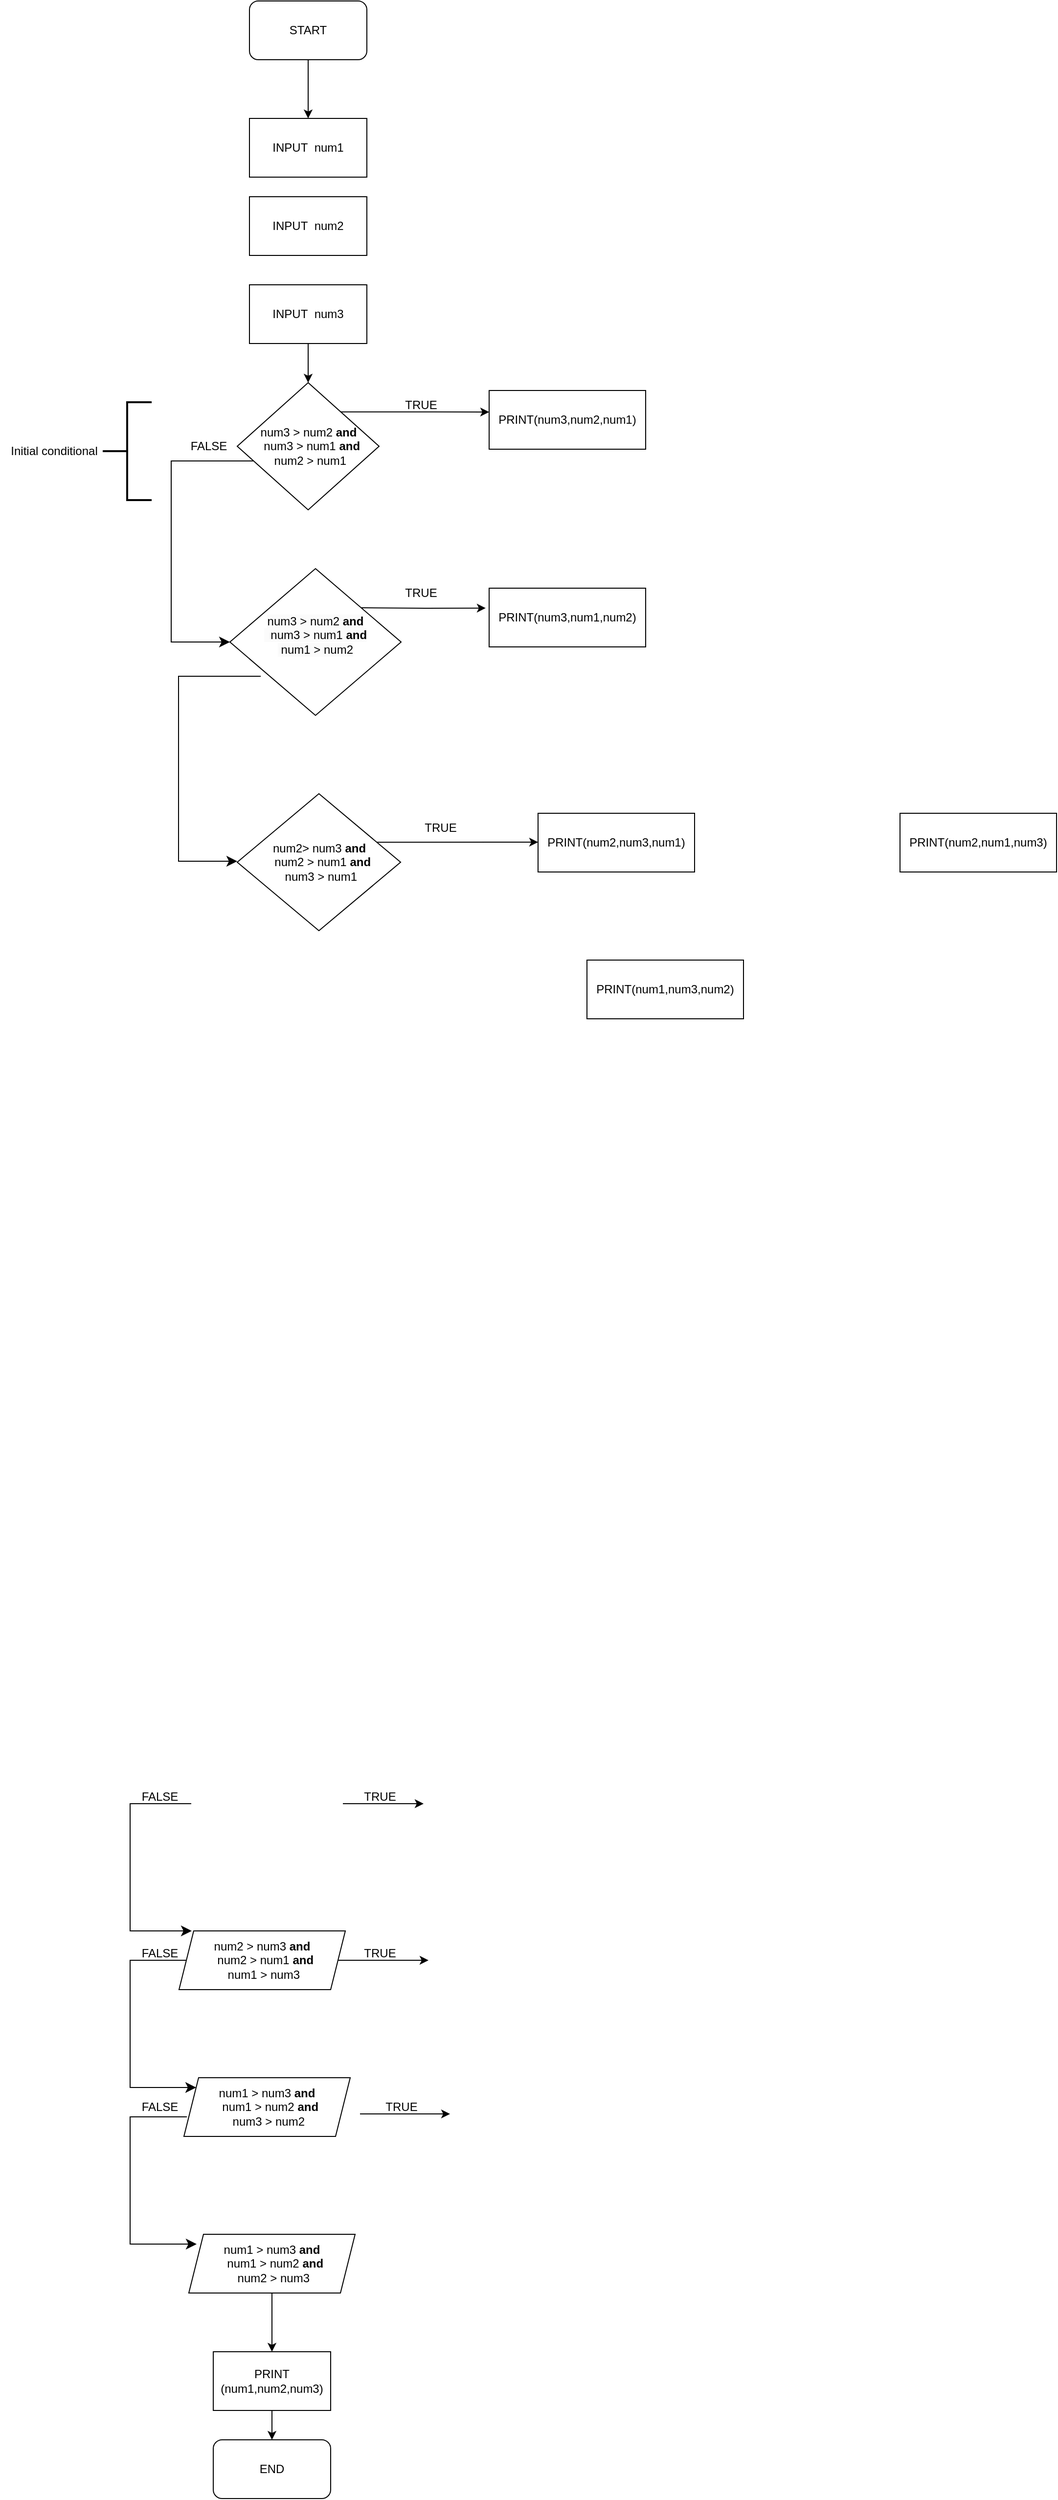<mxfile version="21.5.0" type="github">
  <diagram name="Page-1" id="zA7887raAfqFaPBD0OPG">
    <mxGraphModel dx="1328" dy="495" grid="1" gridSize="10" guides="1" tooltips="1" connect="1" arrows="1" fold="1" page="1" pageScale="1" pageWidth="2339" pageHeight="3300" math="0" shadow="0">
      <root>
        <mxCell id="0" />
        <mxCell id="1" parent="0" />
        <mxCell id="OVtonEhGff64VZEiWhN6-2" style="edgeStyle=orthogonalEdgeStyle;rounded=0;orthogonalLoop=1;jettySize=auto;html=1;" edge="1" parent="1" source="OVtonEhGff64VZEiWhN6-1">
          <mxGeometry relative="1" as="geometry">
            <mxPoint x="925" y="400" as="targetPoint" />
          </mxGeometry>
        </mxCell>
        <mxCell id="OVtonEhGff64VZEiWhN6-1" value="START" style="rounded=1;whiteSpace=wrap;html=1;" vertex="1" parent="1">
          <mxGeometry x="865" y="280" width="120" height="60" as="geometry" />
        </mxCell>
        <mxCell id="OVtonEhGff64VZEiWhN6-3" value="INPUT&amp;nbsp; num1" style="rounded=0;whiteSpace=wrap;html=1;" vertex="1" parent="1">
          <mxGeometry x="865" y="400" width="120" height="60" as="geometry" />
        </mxCell>
        <mxCell id="OVtonEhGff64VZEiWhN6-4" value="INPUT&amp;nbsp; num2" style="rounded=0;whiteSpace=wrap;html=1;" vertex="1" parent="1">
          <mxGeometry x="865" y="480" width="120" height="60" as="geometry" />
        </mxCell>
        <mxCell id="OVtonEhGff64VZEiWhN6-8" value="" style="edgeStyle=orthogonalEdgeStyle;rounded=0;orthogonalLoop=1;jettySize=auto;html=1;" edge="1" parent="1" source="OVtonEhGff64VZEiWhN6-5">
          <mxGeometry relative="1" as="geometry">
            <mxPoint x="925" y="670" as="targetPoint" />
          </mxGeometry>
        </mxCell>
        <mxCell id="OVtonEhGff64VZEiWhN6-5" value="INPUT&amp;nbsp; num3" style="rounded=0;whiteSpace=wrap;html=1;" vertex="1" parent="1">
          <mxGeometry x="865" y="570" width="120" height="60" as="geometry" />
        </mxCell>
        <mxCell id="OVtonEhGff64VZEiWhN6-17" style="edgeStyle=orthogonalEdgeStyle;rounded=0;orthogonalLoop=1;jettySize=auto;html=1;exitX=0.712;exitY=0.23;exitDx=0;exitDy=0;exitPerimeter=0;" edge="1" parent="1" source="OVtonEhGff64VZEiWhN6-79">
          <mxGeometry relative="1" as="geometry">
            <mxPoint x="1110" y="700" as="targetPoint" />
            <mxPoint x="1002.5" y="700" as="sourcePoint" />
          </mxGeometry>
        </mxCell>
        <mxCell id="OVtonEhGff64VZEiWhN6-14" value="" style="edgeStyle=elbowEdgeStyle;elbow=horizontal;endArrow=classic;html=1;curved=0;rounded=0;endSize=8;startSize=8;" edge="1" parent="1" source="OVtonEhGff64VZEiWhN6-79" target="OVtonEhGff64VZEiWhN6-80">
          <mxGeometry width="50" height="50" relative="1" as="geometry">
            <mxPoint x="847.5" y="700" as="sourcePoint" />
            <mxPoint x="835" y="800" as="targetPoint" />
            <Array as="points">
              <mxPoint x="785" y="750" />
              <mxPoint x="795" y="780" />
            </Array>
          </mxGeometry>
        </mxCell>
        <mxCell id="OVtonEhGff64VZEiWhN6-16" value="FALSE" style="text;html=1;align=center;verticalAlign=middle;resizable=0;points=[];autosize=1;strokeColor=none;fillColor=none;" vertex="1" parent="1">
          <mxGeometry x="792.5" y="720" width="60" height="30" as="geometry" />
        </mxCell>
        <mxCell id="OVtonEhGff64VZEiWhN6-18" value="TRUE" style="text;html=1;align=center;verticalAlign=middle;resizable=0;points=[];autosize=1;strokeColor=none;fillColor=none;" vertex="1" parent="1">
          <mxGeometry x="1010" y="678" width="60" height="30" as="geometry" />
        </mxCell>
        <mxCell id="OVtonEhGff64VZEiWhN6-19" value="PRINT(num3,num2,num1)" style="rounded=0;whiteSpace=wrap;html=1;" vertex="1" parent="1">
          <mxGeometry x="1110" y="678" width="160" height="60" as="geometry" />
        </mxCell>
        <mxCell id="OVtonEhGff64VZEiWhN6-20" style="edgeStyle=orthogonalEdgeStyle;rounded=0;orthogonalLoop=1;jettySize=auto;html=1;entryX=-0.022;entryY=0.339;entryDx=0;entryDy=0;entryPerimeter=0;" edge="1" parent="1" target="OVtonEhGff64VZEiWhN6-25">
          <mxGeometry relative="1" as="geometry">
            <mxPoint x="1061.25" y="900" as="targetPoint" />
            <mxPoint x="978.75" y="900" as="sourcePoint" />
          </mxGeometry>
        </mxCell>
        <mxCell id="OVtonEhGff64VZEiWhN6-24" value="TRUE" style="text;html=1;align=center;verticalAlign=middle;resizable=0;points=[];autosize=1;strokeColor=none;fillColor=none;" vertex="1" parent="1">
          <mxGeometry x="1010" y="870" width="60" height="30" as="geometry" />
        </mxCell>
        <mxCell id="OVtonEhGff64VZEiWhN6-25" value="PRINT(num3,num1,num2)" style="rounded=0;whiteSpace=wrap;html=1;" vertex="1" parent="1">
          <mxGeometry x="1110" y="880" width="160" height="60" as="geometry" />
        </mxCell>
        <mxCell id="OVtonEhGff64VZEiWhN6-26" style="edgeStyle=orthogonalEdgeStyle;rounded=0;orthogonalLoop=1;jettySize=auto;html=1;" edge="1" parent="1">
          <mxGeometry relative="1" as="geometry">
            <mxPoint x="1043" y="2122" as="targetPoint" />
            <mxPoint x="960.5" y="2122" as="sourcePoint" />
          </mxGeometry>
        </mxCell>
        <mxCell id="OVtonEhGff64VZEiWhN6-28" value="" style="edgeStyle=elbowEdgeStyle;elbow=horizontal;endArrow=classic;html=1;curved=0;rounded=0;endSize=8;startSize=8;exitX=0;exitY=0.5;exitDx=0;exitDy=0;" edge="1" parent="1">
          <mxGeometry width="50" height="50" relative="1" as="geometry">
            <mxPoint x="805.5" y="2122" as="sourcePoint" />
            <mxPoint x="806" y="2252" as="targetPoint" />
            <Array as="points">
              <mxPoint x="743" y="2172" />
              <mxPoint x="753" y="2202" />
            </Array>
          </mxGeometry>
        </mxCell>
        <mxCell id="OVtonEhGff64VZEiWhN6-29" value="FALSE" style="text;html=1;align=center;verticalAlign=middle;resizable=0;points=[];autosize=1;strokeColor=none;fillColor=none;" vertex="1" parent="1">
          <mxGeometry x="743" y="2100" width="60" height="30" as="geometry" />
        </mxCell>
        <mxCell id="OVtonEhGff64VZEiWhN6-30" value="TRUE" style="text;html=1;align=center;verticalAlign=middle;resizable=0;points=[];autosize=1;strokeColor=none;fillColor=none;" vertex="1" parent="1">
          <mxGeometry x="968" y="2100" width="60" height="30" as="geometry" />
        </mxCell>
        <mxCell id="OVtonEhGff64VZEiWhN6-31" value="PRINT(num2,num3,num1)" style="rounded=0;whiteSpace=wrap;html=1;" vertex="1" parent="1">
          <mxGeometry x="1160" y="1110" width="160" height="60" as="geometry" />
        </mxCell>
        <mxCell id="OVtonEhGff64VZEiWhN6-62" style="edgeStyle=orthogonalEdgeStyle;rounded=0;orthogonalLoop=1;jettySize=auto;html=1;entryX=0;entryY=0.5;entryDx=0;entryDy=0;" edge="1" parent="1" source="OVtonEhGff64VZEiWhN6-39">
          <mxGeometry relative="1" as="geometry">
            <mxPoint x="1048" y="2282" as="targetPoint" />
          </mxGeometry>
        </mxCell>
        <mxCell id="OVtonEhGff64VZEiWhN6-39" value="num2 &amp;gt; num3&amp;nbsp;&lt;b&gt;and&lt;br&gt;&amp;nbsp;&amp;nbsp;&lt;/b&gt;num2 &amp;gt; num1&amp;nbsp;&lt;b&gt;and&lt;br&gt;&lt;/b&gt;&amp;nbsp;num1 &amp;gt; num3" style="shape=parallelogram;perimeter=parallelogramPerimeter;whiteSpace=wrap;html=1;fixedSize=1;size=15;" vertex="1" parent="1">
          <mxGeometry x="793" y="2252" width="170" height="60" as="geometry" />
        </mxCell>
        <mxCell id="OVtonEhGff64VZEiWhN6-40" value="" style="edgeStyle=elbowEdgeStyle;elbow=horizontal;endArrow=classic;html=1;curved=0;rounded=0;endSize=8;startSize=8;exitX=0;exitY=0.5;exitDx=0;exitDy=0;" edge="1" parent="1" source="OVtonEhGff64VZEiWhN6-39" target="OVtonEhGff64VZEiWhN6-65">
          <mxGeometry width="50" height="50" relative="1" as="geometry">
            <mxPoint x="778" y="2252" as="sourcePoint" />
            <mxPoint x="773" y="2402" as="targetPoint" />
            <Array as="points">
              <mxPoint x="743" y="2412" />
              <mxPoint x="743" y="2302" />
              <mxPoint x="753" y="2332" />
            </Array>
          </mxGeometry>
        </mxCell>
        <mxCell id="OVtonEhGff64VZEiWhN6-41" value="FALSE" style="text;html=1;align=center;verticalAlign=middle;resizable=0;points=[];autosize=1;strokeColor=none;fillColor=none;" vertex="1" parent="1">
          <mxGeometry x="743" y="2260" width="60" height="30" as="geometry" />
        </mxCell>
        <mxCell id="OVtonEhGff64VZEiWhN6-42" value="TRUE" style="text;html=1;align=center;verticalAlign=middle;resizable=0;points=[];autosize=1;strokeColor=none;fillColor=none;" vertex="1" parent="1">
          <mxGeometry x="968" y="2260" width="60" height="30" as="geometry" />
        </mxCell>
        <mxCell id="OVtonEhGff64VZEiWhN6-43" value="PRINT(num2,num1,num3)" style="rounded=0;whiteSpace=wrap;html=1;" vertex="1" parent="1">
          <mxGeometry x="1530" y="1110" width="160" height="60" as="geometry" />
        </mxCell>
        <mxCell id="OVtonEhGff64VZEiWhN6-51" value="" style="strokeWidth=2;html=1;shape=mxgraph.flowchart.annotation_2;align=left;labelPosition=right;pointerEvents=1;" vertex="1" parent="1">
          <mxGeometry x="715" y="690" width="50" height="100" as="geometry" />
        </mxCell>
        <mxCell id="OVtonEhGff64VZEiWhN6-53" value="Initial conditional" style="text;html=1;align=center;verticalAlign=middle;resizable=0;points=[];autosize=1;strokeColor=none;fillColor=none;" vertex="1" parent="1">
          <mxGeometry x="610" y="725" width="110" height="30" as="geometry" />
        </mxCell>
        <mxCell id="OVtonEhGff64VZEiWhN6-65" value="num1 &amp;gt; num3&amp;nbsp;&lt;b&gt;and&lt;br&gt;&amp;nbsp;&amp;nbsp;&lt;/b&gt;num1 &amp;gt; num2&amp;nbsp;&lt;b&gt;and&lt;br&gt;&lt;/b&gt;&amp;nbsp;num3 &amp;gt; num2" style="shape=parallelogram;perimeter=parallelogramPerimeter;whiteSpace=wrap;html=1;fixedSize=1;size=15;" vertex="1" parent="1">
          <mxGeometry x="798" y="2402" width="170" height="60" as="geometry" />
        </mxCell>
        <mxCell id="OVtonEhGff64VZEiWhN6-67" value="" style="edgeStyle=elbowEdgeStyle;elbow=horizontal;endArrow=classic;html=1;curved=0;rounded=0;endSize=8;startSize=8;exitX=0;exitY=0.5;exitDx=0;exitDy=0;" edge="1" parent="1">
          <mxGeometry width="50" height="50" relative="1" as="geometry">
            <mxPoint x="801" y="2442" as="sourcePoint" />
            <mxPoint x="811" y="2572" as="targetPoint" />
            <Array as="points">
              <mxPoint x="743" y="2572" />
              <mxPoint x="743" y="2462" />
              <mxPoint x="753" y="2492" />
            </Array>
          </mxGeometry>
        </mxCell>
        <mxCell id="OVtonEhGff64VZEiWhN6-68" style="edgeStyle=orthogonalEdgeStyle;rounded=0;orthogonalLoop=1;jettySize=auto;html=1;entryX=0;entryY=0.5;entryDx=0;entryDy=0;" edge="1" parent="1">
          <mxGeometry relative="1" as="geometry">
            <mxPoint x="1070" y="2439" as="targetPoint" />
            <mxPoint x="978" y="2439" as="sourcePoint" />
          </mxGeometry>
        </mxCell>
        <mxCell id="OVtonEhGff64VZEiWhN6-69" value="TRUE" style="text;html=1;align=center;verticalAlign=middle;resizable=0;points=[];autosize=1;strokeColor=none;fillColor=none;" vertex="1" parent="1">
          <mxGeometry x="990" y="2417" width="60" height="30" as="geometry" />
        </mxCell>
        <mxCell id="OVtonEhGff64VZEiWhN6-71" value="FALSE" style="text;html=1;align=center;verticalAlign=middle;resizable=0;points=[];autosize=1;strokeColor=none;fillColor=none;" vertex="1" parent="1">
          <mxGeometry x="743" y="2417" width="60" height="30" as="geometry" />
        </mxCell>
        <mxCell id="OVtonEhGff64VZEiWhN6-74" style="edgeStyle=orthogonalEdgeStyle;rounded=0;orthogonalLoop=1;jettySize=auto;html=1;" edge="1" parent="1" source="OVtonEhGff64VZEiWhN6-73">
          <mxGeometry relative="1" as="geometry">
            <mxPoint x="888" y="2682" as="targetPoint" />
          </mxGeometry>
        </mxCell>
        <mxCell id="OVtonEhGff64VZEiWhN6-73" value="num1 &amp;gt; num3&amp;nbsp;&lt;b&gt;and&lt;br&gt;&amp;nbsp;&amp;nbsp;&lt;/b&gt;num1 &amp;gt; num2&amp;nbsp;&lt;b&gt;and&lt;br&gt;&lt;/b&gt;&amp;nbsp;num2 &amp;gt; num3" style="shape=parallelogram;perimeter=parallelogramPerimeter;whiteSpace=wrap;html=1;fixedSize=1;size=15;" vertex="1" parent="1">
          <mxGeometry x="803" y="2562" width="170" height="60" as="geometry" />
        </mxCell>
        <mxCell id="OVtonEhGff64VZEiWhN6-76" style="edgeStyle=orthogonalEdgeStyle;rounded=0;orthogonalLoop=1;jettySize=auto;html=1;" edge="1" parent="1" source="OVtonEhGff64VZEiWhN6-75" target="OVtonEhGff64VZEiWhN6-77">
          <mxGeometry relative="1" as="geometry">
            <mxPoint x="888" y="2802" as="targetPoint" />
          </mxGeometry>
        </mxCell>
        <mxCell id="OVtonEhGff64VZEiWhN6-75" value="PRINT (num1,num2,num3)" style="rounded=0;whiteSpace=wrap;html=1;" vertex="1" parent="1">
          <mxGeometry x="828" y="2682" width="120" height="60" as="geometry" />
        </mxCell>
        <mxCell id="OVtonEhGff64VZEiWhN6-77" value="END" style="rounded=1;whiteSpace=wrap;html=1;" vertex="1" parent="1">
          <mxGeometry x="828" y="2772" width="120" height="60" as="geometry" />
        </mxCell>
        <mxCell id="OVtonEhGff64VZEiWhN6-79" value="num3 &amp;gt; num2&amp;nbsp;&lt;b style=&quot;border-color: var(--border-color);&quot;&gt;and&lt;br style=&quot;border-color: var(--border-color);&quot;&gt;&amp;nbsp;&amp;nbsp;&lt;/b&gt;num3 &amp;gt; num1&amp;nbsp;&lt;b style=&quot;border-color: var(--border-color);&quot;&gt;and&lt;br style=&quot;border-color: var(--border-color);&quot;&gt;&lt;/b&gt;&amp;nbsp;num2 &amp;gt; num1" style="rhombus;whiteSpace=wrap;html=1;" vertex="1" parent="1">
          <mxGeometry x="852.5" y="670" width="145" height="130" as="geometry" />
        </mxCell>
        <mxCell id="OVtonEhGff64VZEiWhN6-80" value="&#xa;&lt;span style=&quot;color: rgb(0, 0, 0); font-family: Helvetica; font-size: 12px; font-style: normal; font-variant-ligatures: normal; font-variant-caps: normal; font-weight: 400; letter-spacing: normal; orphans: 2; text-align: center; text-indent: 0px; text-transform: none; widows: 2; word-spacing: 0px; -webkit-text-stroke-width: 0px; background-color: rgb(251, 251, 251); text-decoration-thickness: initial; text-decoration-style: initial; text-decoration-color: initial; float: none; display: inline !important;&quot;&gt;num3 &amp;gt; num2&amp;nbsp;&lt;/span&gt;&lt;b style=&quot;border-color: var(--border-color); color: rgb(0, 0, 0); font-family: Helvetica; font-size: 12px; font-style: normal; font-variant-ligatures: normal; font-variant-caps: normal; letter-spacing: normal; orphans: 2; text-align: center; text-indent: 0px; text-transform: none; widows: 2; word-spacing: 0px; -webkit-text-stroke-width: 0px; background-color: rgb(251, 251, 251); text-decoration-thickness: initial; text-decoration-style: initial; text-decoration-color: initial;&quot;&gt;and&lt;br style=&quot;border-color: var(--border-color);&quot;&gt;&amp;nbsp;&amp;nbsp;&lt;/b&gt;&lt;span style=&quot;color: rgb(0, 0, 0); font-family: Helvetica; font-size: 12px; font-style: normal; font-variant-ligatures: normal; font-variant-caps: normal; font-weight: 400; letter-spacing: normal; orphans: 2; text-align: center; text-indent: 0px; text-transform: none; widows: 2; word-spacing: 0px; -webkit-text-stroke-width: 0px; background-color: rgb(251, 251, 251); text-decoration-thickness: initial; text-decoration-style: initial; text-decoration-color: initial; float: none; display: inline !important;&quot;&gt;num3 &amp;gt; num1&amp;nbsp;&lt;/span&gt;&lt;b style=&quot;border-color: var(--border-color); color: rgb(0, 0, 0); font-family: Helvetica; font-size: 12px; font-style: normal; font-variant-ligatures: normal; font-variant-caps: normal; letter-spacing: normal; orphans: 2; text-align: center; text-indent: 0px; text-transform: none; widows: 2; word-spacing: 0px; -webkit-text-stroke-width: 0px; background-color: rgb(251, 251, 251); text-decoration-thickness: initial; text-decoration-style: initial; text-decoration-color: initial;&quot;&gt;and&lt;br style=&quot;border-color: var(--border-color);&quot;&gt;&lt;/b&gt;&lt;span style=&quot;color: rgb(0, 0, 0); font-family: Helvetica; font-size: 12px; font-style: normal; font-variant-ligatures: normal; font-variant-caps: normal; font-weight: 400; letter-spacing: normal; orphans: 2; text-align: center; text-indent: 0px; text-transform: none; widows: 2; word-spacing: 0px; -webkit-text-stroke-width: 0px; background-color: rgb(251, 251, 251); text-decoration-thickness: initial; text-decoration-style: initial; text-decoration-color: initial; float: none; display: inline !important;&quot;&gt;&amp;nbsp;num1 &amp;gt; num2&lt;/span&gt;&#xa;&#xa;" style="rhombus;whiteSpace=wrap;html=1;" vertex="1" parent="1">
          <mxGeometry x="845" y="860" width="175" height="150" as="geometry" />
        </mxCell>
        <mxCell id="OVtonEhGff64VZEiWhN6-87" value="" style="edgeStyle=elbowEdgeStyle;elbow=horizontal;endArrow=classic;html=1;curved=0;rounded=0;endSize=8;startSize=8;" edge="1" parent="1">
          <mxGeometry width="50" height="50" relative="1" as="geometry">
            <mxPoint x="876.5" y="970" as="sourcePoint" />
            <mxPoint x="852.5" y="1159" as="targetPoint" />
            <Array as="points">
              <mxPoint x="792.5" y="970" />
              <mxPoint x="802.5" y="1000" />
            </Array>
          </mxGeometry>
        </mxCell>
        <mxCell id="OVtonEhGff64VZEiWhN6-89" value="" style="edgeStyle=orthogonalEdgeStyle;rounded=0;orthogonalLoop=1;jettySize=auto;html=1;entryX=0.063;entryY=0.333;entryDx=0;entryDy=0;entryPerimeter=0;" edge="1" parent="1">
          <mxGeometry relative="1" as="geometry">
            <mxPoint x="979.92" y="1139.57" as="sourcePoint" />
            <mxPoint x="1160" y="1139.55" as="targetPoint" />
          </mxGeometry>
        </mxCell>
        <mxCell id="OVtonEhGff64VZEiWhN6-88" value="num2&amp;gt; num3&amp;nbsp;&lt;b style=&quot;border-color: var(--border-color);&quot;&gt;and&lt;br style=&quot;border-color: var(--border-color);&quot;&gt;&amp;nbsp;&amp;nbsp;&lt;/b&gt;num2 &amp;gt; num1&amp;nbsp;&lt;b style=&quot;border-color: var(--border-color);&quot;&gt;and&lt;br style=&quot;border-color: var(--border-color);&quot;&gt;&lt;/b&gt;&amp;nbsp;num3 &amp;gt; num1" style="rhombus;whiteSpace=wrap;html=1;" vertex="1" parent="1">
          <mxGeometry x="852.5" y="1090" width="167" height="140" as="geometry" />
        </mxCell>
        <mxCell id="OVtonEhGff64VZEiWhN6-90" value="PRINT(num1,num3,num2)" style="rounded=0;whiteSpace=wrap;html=1;" vertex="1" parent="1">
          <mxGeometry x="1210" y="1260" width="160" height="60" as="geometry" />
        </mxCell>
        <mxCell id="OVtonEhGff64VZEiWhN6-91" value="TRUE" style="text;html=1;align=center;verticalAlign=middle;resizable=0;points=[];autosize=1;strokeColor=none;fillColor=none;" vertex="1" parent="1">
          <mxGeometry x="1030" y="1110" width="60" height="30" as="geometry" />
        </mxCell>
      </root>
    </mxGraphModel>
  </diagram>
</mxfile>
